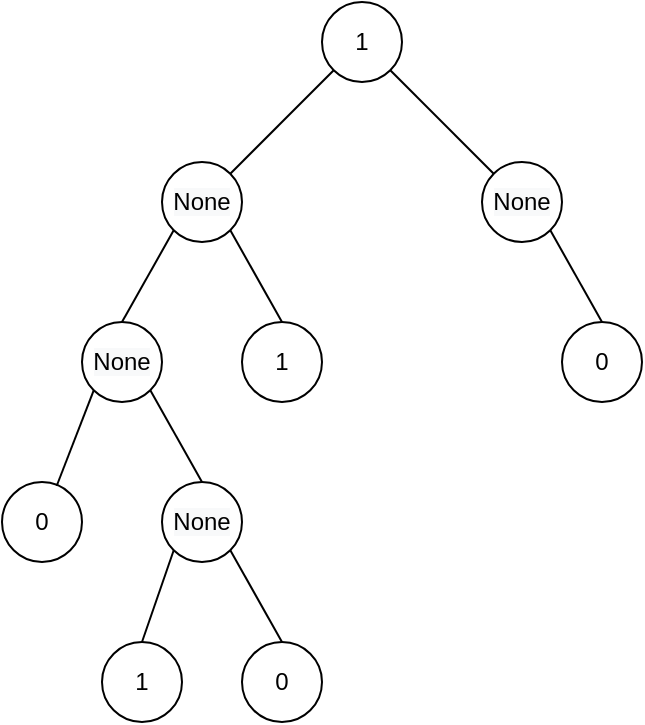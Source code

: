 <mxfile version="17.4.2" type="github">
  <diagram id="VKLz5uYqRT-E5h3lGva3" name="Page-1">
    <mxGraphModel dx="782" dy="436" grid="1" gridSize="10" guides="1" tooltips="1" connect="1" arrows="1" fold="1" page="1" pageScale="1" pageWidth="827" pageHeight="1169" math="0" shadow="0">
      <root>
        <mxCell id="0" />
        <mxCell id="1" parent="0" />
        <mxCell id="N9_Ki6A4EYx4unU-PyfW-1" value="1" style="ellipse;whiteSpace=wrap;html=1;aspect=fixed;" parent="1" vertex="1">
          <mxGeometry x="360" y="40" width="40" height="40" as="geometry" />
        </mxCell>
        <mxCell id="N9_Ki6A4EYx4unU-PyfW-3" value="&#xa;&#xa;&lt;span style=&quot;color: rgb(0, 0, 0); font-family: helvetica; font-size: 12px; font-style: normal; font-weight: 400; letter-spacing: normal; text-align: center; text-indent: 0px; text-transform: none; word-spacing: 0px; background-color: rgb(248, 249, 250); display: inline; float: none;&quot;&gt;None&lt;/span&gt;&#xa;&#xa;" style="ellipse;whiteSpace=wrap;html=1;aspect=fixed;" parent="1" vertex="1">
          <mxGeometry x="280" y="120" width="40" height="40" as="geometry" />
        </mxCell>
        <mxCell id="N9_Ki6A4EYx4unU-PyfW-4" value="&#xa;&#xa;&lt;span style=&quot;color: rgb(0, 0, 0); font-family: helvetica; font-size: 12px; font-style: normal; font-weight: 400; letter-spacing: normal; text-align: center; text-indent: 0px; text-transform: none; word-spacing: 0px; background-color: rgb(248, 249, 250); display: inline; float: none;&quot;&gt;None&lt;/span&gt;&#xa;&#xa;" style="ellipse;whiteSpace=wrap;html=1;aspect=fixed;" parent="1" vertex="1">
          <mxGeometry x="440" y="120" width="40" height="40" as="geometry" />
        </mxCell>
        <mxCell id="N9_Ki6A4EYx4unU-PyfW-5" value="&#xa;&#xa;&lt;span style=&quot;color: rgb(0, 0, 0); font-family: helvetica; font-size: 12px; font-style: normal; font-weight: 400; letter-spacing: normal; text-align: center; text-indent: 0px; text-transform: none; word-spacing: 0px; background-color: rgb(248, 249, 250); display: inline; float: none;&quot;&gt;None&lt;/span&gt;&#xa;&#xa;" style="ellipse;whiteSpace=wrap;html=1;aspect=fixed;" parent="1" vertex="1">
          <mxGeometry x="240" y="200" width="40" height="40" as="geometry" />
        </mxCell>
        <mxCell id="N9_Ki6A4EYx4unU-PyfW-6" value="1" style="ellipse;whiteSpace=wrap;html=1;aspect=fixed;" parent="1" vertex="1">
          <mxGeometry x="320" y="200" width="40" height="40" as="geometry" />
        </mxCell>
        <mxCell id="N9_Ki6A4EYx4unU-PyfW-7" value="&#xa;&#xa;&lt;span style=&quot;color: rgb(0, 0, 0); font-family: helvetica; font-size: 12px; font-style: normal; font-weight: 400; letter-spacing: normal; text-align: center; text-indent: 0px; text-transform: none; word-spacing: 0px; background-color: rgb(248, 249, 250); display: inline; float: none;&quot;&gt;None&lt;/span&gt;&#xa;&#xa;" style="ellipse;whiteSpace=wrap;html=1;aspect=fixed;" parent="1" vertex="1">
          <mxGeometry x="280" y="280" width="40" height="40" as="geometry" />
        </mxCell>
        <mxCell id="N9_Ki6A4EYx4unU-PyfW-8" value="0" style="ellipse;whiteSpace=wrap;html=1;aspect=fixed;" parent="1" vertex="1">
          <mxGeometry x="200" y="280" width="40" height="40" as="geometry" />
        </mxCell>
        <mxCell id="N9_Ki6A4EYx4unU-PyfW-9" value="0" style="ellipse;whiteSpace=wrap;html=1;aspect=fixed;" parent="1" vertex="1">
          <mxGeometry x="480" y="200" width="40" height="40" as="geometry" />
        </mxCell>
        <mxCell id="N9_Ki6A4EYx4unU-PyfW-10" value="1" style="ellipse;whiteSpace=wrap;html=1;aspect=fixed;" parent="1" vertex="1">
          <mxGeometry x="250" y="360" width="40" height="40" as="geometry" />
        </mxCell>
        <mxCell id="N9_Ki6A4EYx4unU-PyfW-11" value="0" style="ellipse;whiteSpace=wrap;html=1;aspect=fixed;" parent="1" vertex="1">
          <mxGeometry x="320" y="360" width="40" height="40" as="geometry" />
        </mxCell>
        <mxCell id="N9_Ki6A4EYx4unU-PyfW-12" value="" style="endArrow=none;html=1;rounded=0;entryX=1;entryY=1;entryDx=0;entryDy=0;" parent="1" source="N9_Ki6A4EYx4unU-PyfW-4" target="N9_Ki6A4EYx4unU-PyfW-1" edge="1">
          <mxGeometry width="50" height="50" relative="1" as="geometry">
            <mxPoint x="380" y="250" as="sourcePoint" />
            <mxPoint x="430" y="200" as="targetPoint" />
          </mxGeometry>
        </mxCell>
        <mxCell id="N9_Ki6A4EYx4unU-PyfW-13" value="" style="endArrow=none;html=1;rounded=0;exitX=1;exitY=0;exitDx=0;exitDy=0;" parent="1" source="N9_Ki6A4EYx4unU-PyfW-3" target="N9_Ki6A4EYx4unU-PyfW-1" edge="1">
          <mxGeometry width="50" height="50" relative="1" as="geometry">
            <mxPoint x="390" y="260" as="sourcePoint" />
            <mxPoint x="440" y="210" as="targetPoint" />
          </mxGeometry>
        </mxCell>
        <mxCell id="N9_Ki6A4EYx4unU-PyfW-14" value="" style="endArrow=none;html=1;rounded=0;entryX=1;entryY=1;entryDx=0;entryDy=0;exitX=0.5;exitY=0;exitDx=0;exitDy=0;" parent="1" source="N9_Ki6A4EYx4unU-PyfW-9" target="N9_Ki6A4EYx4unU-PyfW-4" edge="1">
          <mxGeometry width="50" height="50" relative="1" as="geometry">
            <mxPoint x="519.998" y="199.998" as="sourcePoint" />
            <mxPoint x="468.282" y="148.282" as="targetPoint" />
          </mxGeometry>
        </mxCell>
        <mxCell id="N9_Ki6A4EYx4unU-PyfW-15" value="" style="endArrow=none;html=1;rounded=0;exitX=0;exitY=1;exitDx=0;exitDy=0;entryX=0.5;entryY=0;entryDx=0;entryDy=0;" parent="1" source="N9_Ki6A4EYx4unU-PyfW-3" target="N9_Ki6A4EYx4unU-PyfW-5" edge="1">
          <mxGeometry width="50" height="50" relative="1" as="geometry">
            <mxPoint x="324.142" y="135.858" as="sourcePoint" />
            <mxPoint x="375.858" y="84.142" as="targetPoint" />
          </mxGeometry>
        </mxCell>
        <mxCell id="N9_Ki6A4EYx4unU-PyfW-16" value="" style="endArrow=none;html=1;rounded=0;exitX=1;exitY=1;exitDx=0;exitDy=0;entryX=0.5;entryY=0;entryDx=0;entryDy=0;" parent="1" source="N9_Ki6A4EYx4unU-PyfW-3" target="N9_Ki6A4EYx4unU-PyfW-6" edge="1">
          <mxGeometry width="50" height="50" relative="1" as="geometry">
            <mxPoint x="334.142" y="145.858" as="sourcePoint" />
            <mxPoint x="385.858" y="94.142" as="targetPoint" />
          </mxGeometry>
        </mxCell>
        <mxCell id="N9_Ki6A4EYx4unU-PyfW-17" value="" style="endArrow=none;html=1;rounded=0;exitX=0;exitY=1;exitDx=0;exitDy=0;entryX=0.683;entryY=0.05;entryDx=0;entryDy=0;entryPerimeter=0;" parent="1" source="N9_Ki6A4EYx4unU-PyfW-5" target="N9_Ki6A4EYx4unU-PyfW-8" edge="1">
          <mxGeometry width="50" height="50" relative="1" as="geometry">
            <mxPoint x="324.142" y="164.142" as="sourcePoint" />
            <mxPoint x="350" y="210" as="targetPoint" />
          </mxGeometry>
        </mxCell>
        <mxCell id="N9_Ki6A4EYx4unU-PyfW-18" value="" style="endArrow=none;html=1;rounded=0;exitX=1;exitY=1;exitDx=0;exitDy=0;entryX=0.5;entryY=0;entryDx=0;entryDy=0;" parent="1" source="N9_Ki6A4EYx4unU-PyfW-5" target="N9_Ki6A4EYx4unU-PyfW-7" edge="1">
          <mxGeometry width="50" height="50" relative="1" as="geometry">
            <mxPoint x="255.858" y="244.142" as="sourcePoint" />
            <mxPoint x="240" y="288" as="targetPoint" />
          </mxGeometry>
        </mxCell>
        <mxCell id="N9_Ki6A4EYx4unU-PyfW-19" value="" style="endArrow=none;html=1;rounded=0;exitX=0;exitY=1;exitDx=0;exitDy=0;entryX=0.5;entryY=0;entryDx=0;entryDy=0;" parent="1" source="N9_Ki6A4EYx4unU-PyfW-7" target="N9_Ki6A4EYx4unU-PyfW-10" edge="1">
          <mxGeometry width="50" height="50" relative="1" as="geometry">
            <mxPoint x="265.858" y="254.142" as="sourcePoint" />
            <mxPoint x="250" y="298" as="targetPoint" />
          </mxGeometry>
        </mxCell>
        <mxCell id="N9_Ki6A4EYx4unU-PyfW-20" value="" style="endArrow=none;html=1;rounded=0;exitX=1;exitY=1;exitDx=0;exitDy=0;entryX=0.5;entryY=0;entryDx=0;entryDy=0;" parent="1" source="N9_Ki6A4EYx4unU-PyfW-7" target="N9_Ki6A4EYx4unU-PyfW-11" edge="1">
          <mxGeometry width="50" height="50" relative="1" as="geometry">
            <mxPoint x="275.858" y="264.142" as="sourcePoint" />
            <mxPoint x="260" y="308" as="targetPoint" />
          </mxGeometry>
        </mxCell>
      </root>
    </mxGraphModel>
  </diagram>
</mxfile>
